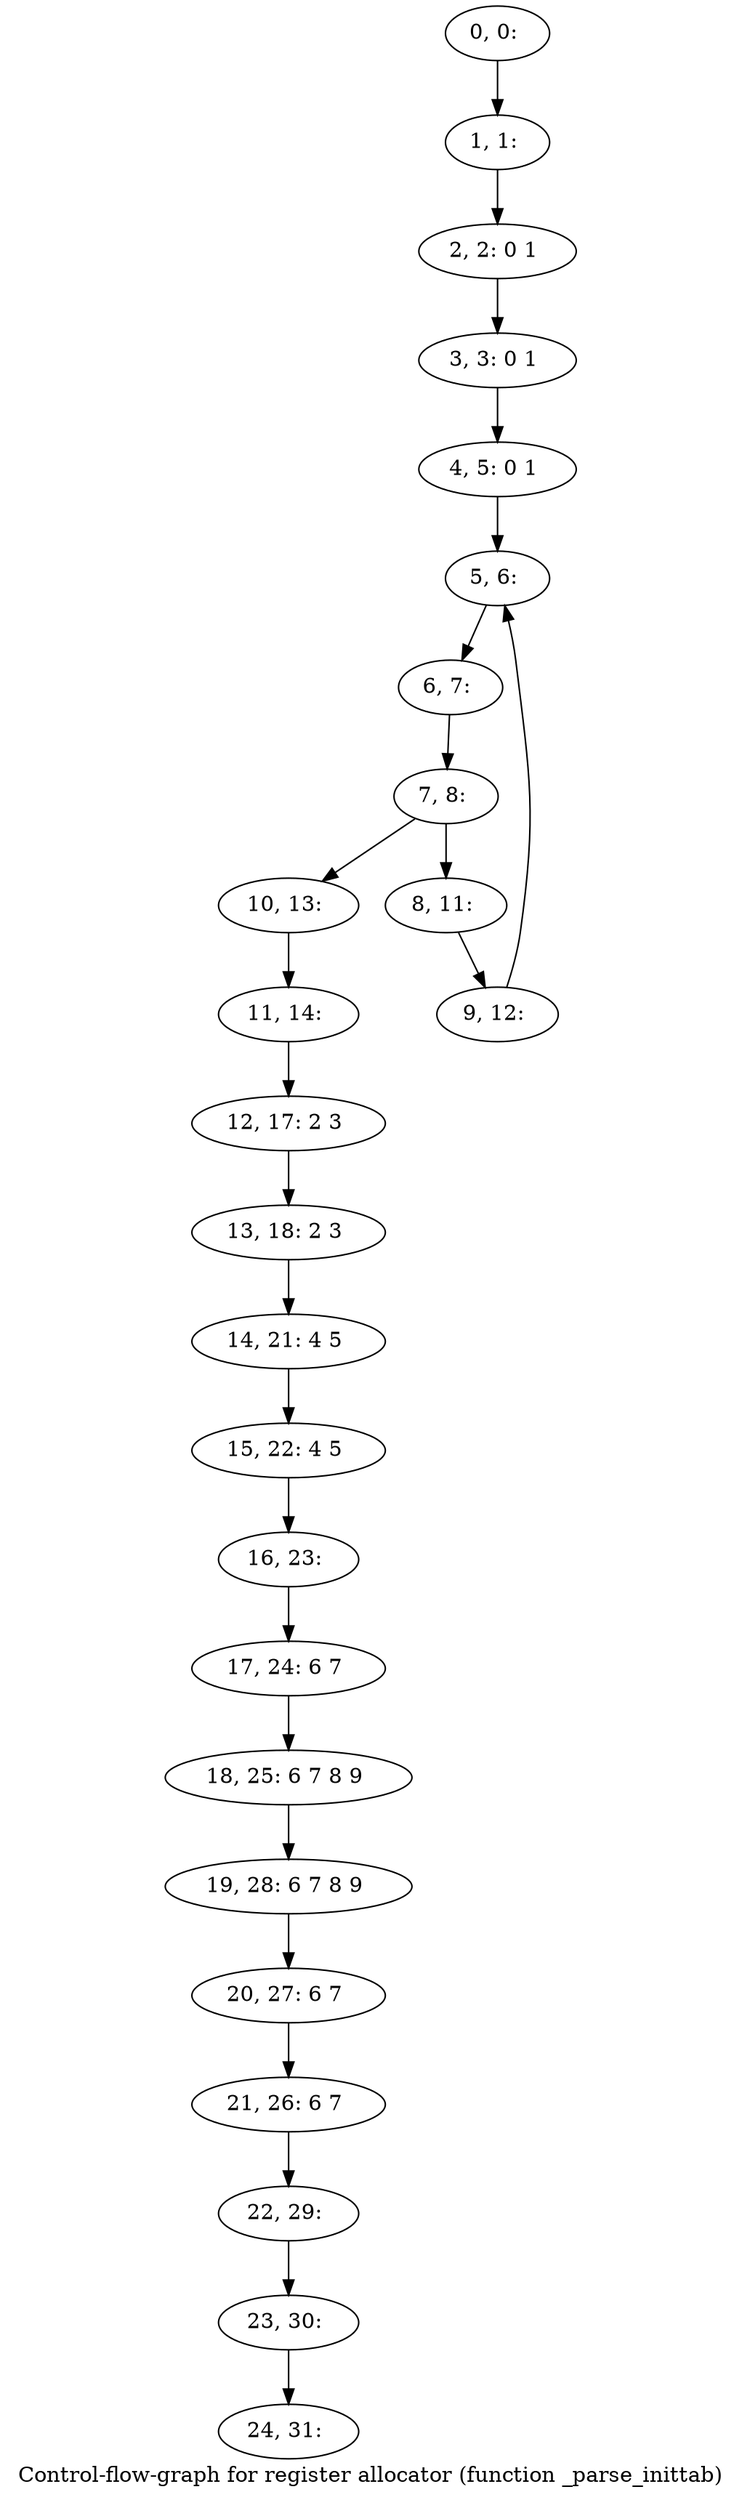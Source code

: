 digraph G {
graph [label="Control-flow-graph for register allocator (function _parse_inittab)"]
0[label="0, 0: "];
1[label="1, 1: "];
2[label="2, 2: 0 1 "];
3[label="3, 3: 0 1 "];
4[label="4, 5: 0 1 "];
5[label="5, 6: "];
6[label="6, 7: "];
7[label="7, 8: "];
8[label="8, 11: "];
9[label="9, 12: "];
10[label="10, 13: "];
11[label="11, 14: "];
12[label="12, 17: 2 3 "];
13[label="13, 18: 2 3 "];
14[label="14, 21: 4 5 "];
15[label="15, 22: 4 5 "];
16[label="16, 23: "];
17[label="17, 24: 6 7 "];
18[label="18, 25: 6 7 8 9 "];
19[label="19, 28: 6 7 8 9 "];
20[label="20, 27: 6 7 "];
21[label="21, 26: 6 7 "];
22[label="22, 29: "];
23[label="23, 30: "];
24[label="24, 31: "];
0->1 ;
1->2 ;
2->3 ;
3->4 ;
4->5 ;
5->6 ;
6->7 ;
7->8 ;
7->10 ;
8->9 ;
9->5 ;
10->11 ;
11->12 ;
12->13 ;
13->14 ;
14->15 ;
15->16 ;
16->17 ;
17->18 ;
18->19 ;
19->20 ;
20->21 ;
21->22 ;
22->23 ;
23->24 ;
}
